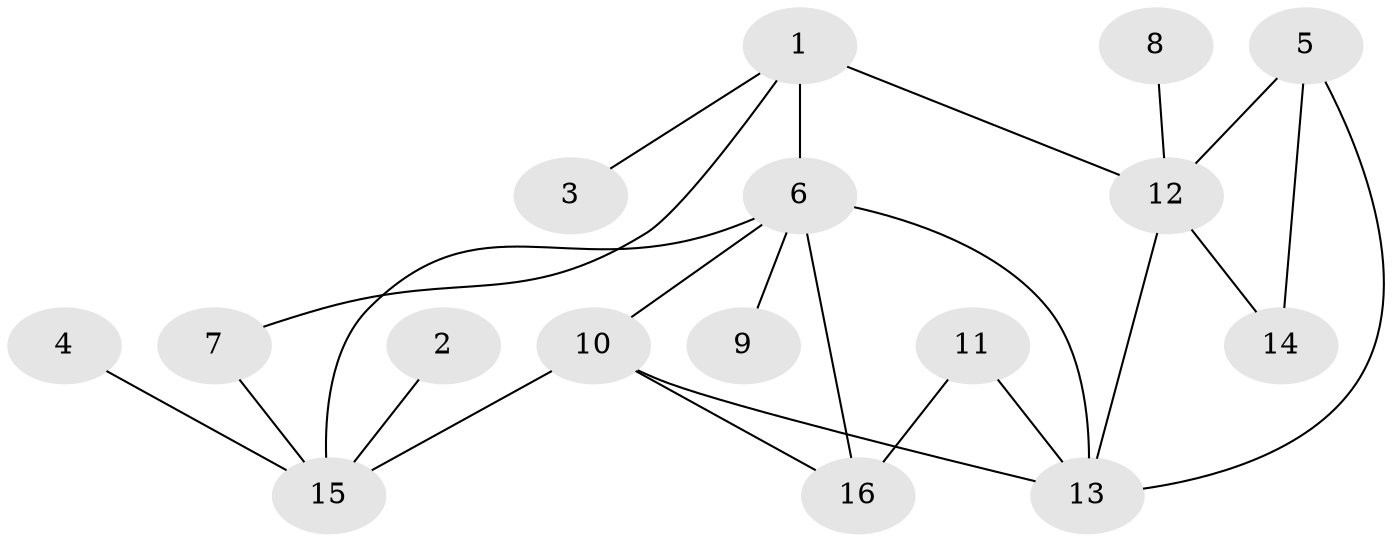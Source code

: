 // original degree distribution, {9: 0.038461538461538464, 6: 0.019230769230769232, 2: 0.17307692307692307, 5: 0.057692307692307696, 1: 0.5, 10: 0.019230769230769232, 4: 0.057692307692307696, 3: 0.1346153846153846}
// Generated by graph-tools (version 1.1) at 2025/36/03/04/25 23:36:50]
// undirected, 16 vertices, 23 edges
graph export_dot {
  node [color=gray90,style=filled];
  1;
  2;
  3;
  4;
  5;
  6;
  7;
  8;
  9;
  10;
  11;
  12;
  13;
  14;
  15;
  16;
  1 -- 3 [weight=1.0];
  1 -- 6 [weight=1.0];
  1 -- 7 [weight=1.0];
  1 -- 12 [weight=2.0];
  2 -- 15 [weight=1.0];
  4 -- 15 [weight=1.0];
  5 -- 12 [weight=1.0];
  5 -- 13 [weight=1.0];
  5 -- 14 [weight=1.0];
  6 -- 9 [weight=1.0];
  6 -- 10 [weight=1.0];
  6 -- 13 [weight=1.0];
  6 -- 15 [weight=1.0];
  6 -- 16 [weight=1.0];
  7 -- 15 [weight=2.0];
  8 -- 12 [weight=1.0];
  10 -- 13 [weight=1.0];
  10 -- 15 [weight=2.0];
  10 -- 16 [weight=1.0];
  11 -- 13 [weight=1.0];
  11 -- 16 [weight=1.0];
  12 -- 13 [weight=1.0];
  12 -- 14 [weight=2.0];
}
